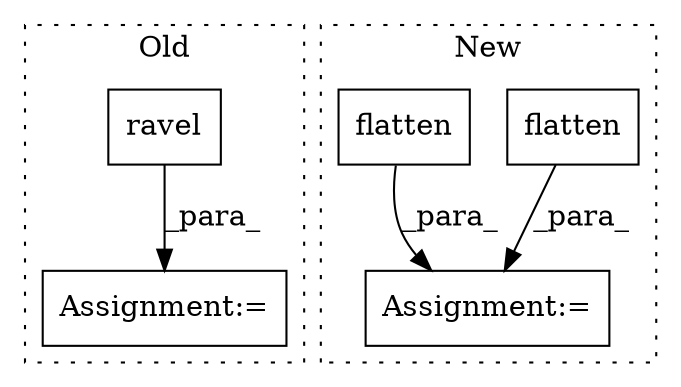 digraph G {
subgraph cluster0 {
1 [label="ravel" a="32" s="7703" l="7" shape="box"];
3 [label="Assignment:=" a="7" s="7698" l="1" shape="box"];
label = "Old";
style="dotted";
}
subgraph cluster1 {
2 [label="flatten" a="32" s="7734" l="9" shape="box"];
4 [label="Assignment:=" a="7" s="7680" l="1" shape="box"];
5 [label="flatten" a="32" s="7693" l="9" shape="box"];
label = "New";
style="dotted";
}
1 -> 3 [label="_para_"];
2 -> 4 [label="_para_"];
5 -> 4 [label="_para_"];
}